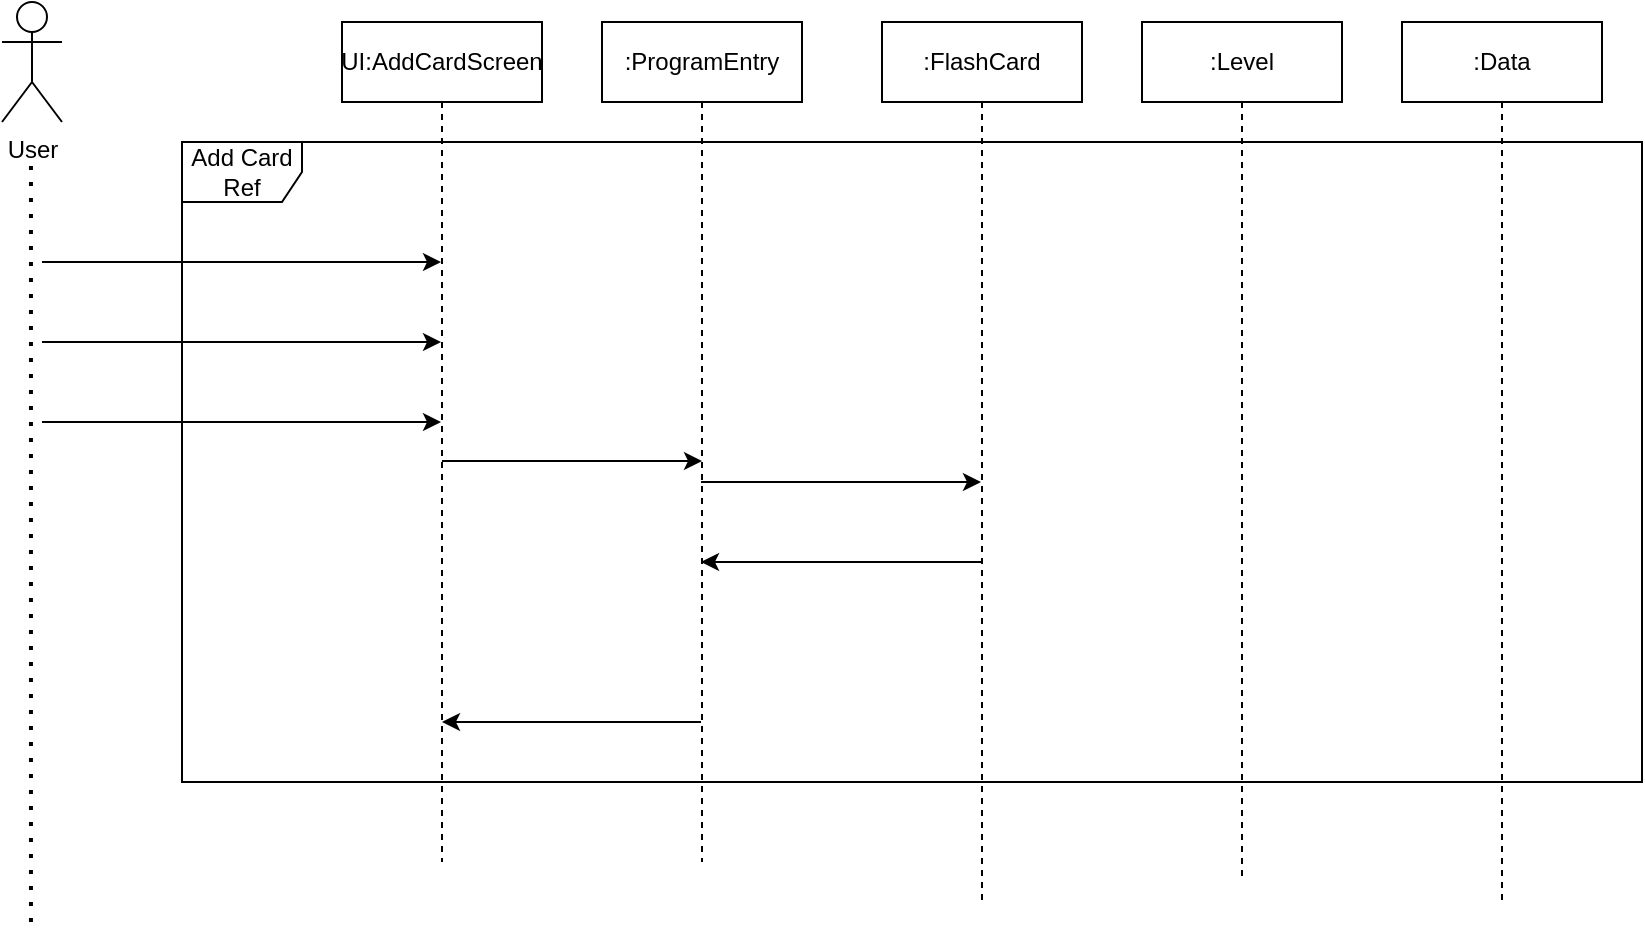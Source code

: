 <mxfile version="24.0.2" type="github">
  <diagram name="Page-1" id="2YBvvXClWsGukQMizWep">
    <mxGraphModel dx="1804" dy="640" grid="1" gridSize="10" guides="1" tooltips="1" connect="1" arrows="1" fold="1" page="1" pageScale="1" pageWidth="850" pageHeight="1100" math="0" shadow="0">
      <root>
        <mxCell id="0" />
        <mxCell id="1" parent="0" />
        <mxCell id="aM9ryv3xv72pqoxQDRHE-1" value="UI:AddCardScreen" style="shape=umlLifeline;perimeter=lifelinePerimeter;whiteSpace=wrap;html=1;container=0;dropTarget=0;collapsible=0;recursiveResize=0;outlineConnect=0;portConstraint=eastwest;newEdgeStyle={&quot;edgeStyle&quot;:&quot;elbowEdgeStyle&quot;,&quot;elbow&quot;:&quot;vertical&quot;,&quot;curved&quot;:0,&quot;rounded&quot;:0};" parent="1" vertex="1">
          <mxGeometry x="150" y="120" width="100" height="420" as="geometry" />
        </mxCell>
        <mxCell id="aM9ryv3xv72pqoxQDRHE-5" value=":ProgramEntry" style="shape=umlLifeline;perimeter=lifelinePerimeter;whiteSpace=wrap;html=1;container=0;dropTarget=0;collapsible=0;recursiveResize=0;outlineConnect=0;portConstraint=eastwest;newEdgeStyle={&quot;edgeStyle&quot;:&quot;elbowEdgeStyle&quot;,&quot;elbow&quot;:&quot;vertical&quot;,&quot;curved&quot;:0,&quot;rounded&quot;:0};" parent="1" vertex="1">
          <mxGeometry x="280" y="120" width="100" height="420" as="geometry" />
        </mxCell>
        <mxCell id="YUh8d4OaZrOM5soigd_F-1" value="Add Card Ref" style="shape=umlFrame;whiteSpace=wrap;html=1;pointerEvents=0;" parent="1" vertex="1">
          <mxGeometry x="70" y="180" width="730" height="320" as="geometry" />
        </mxCell>
        <mxCell id="YUh8d4OaZrOM5soigd_F-2" value=":FlashCard" style="shape=umlLifeline;perimeter=lifelinePerimeter;whiteSpace=wrap;html=1;container=1;dropTarget=0;collapsible=0;recursiveResize=0;outlineConnect=0;portConstraint=eastwest;newEdgeStyle={&quot;curved&quot;:0,&quot;rounded&quot;:0};" parent="1" vertex="1">
          <mxGeometry x="420" y="120" width="100" height="440" as="geometry" />
        </mxCell>
        <mxCell id="YUh8d4OaZrOM5soigd_F-3" value=":Level" style="shape=umlLifeline;perimeter=lifelinePerimeter;whiteSpace=wrap;html=1;container=1;dropTarget=0;collapsible=0;recursiveResize=0;outlineConnect=0;portConstraint=eastwest;newEdgeStyle={&quot;curved&quot;:0,&quot;rounded&quot;:0};" parent="1" vertex="1">
          <mxGeometry x="550" y="120" width="100" height="430" as="geometry" />
        </mxCell>
        <mxCell id="YUh8d4OaZrOM5soigd_F-4" value=":Data" style="shape=umlLifeline;perimeter=lifelinePerimeter;whiteSpace=wrap;html=1;container=1;dropTarget=0;collapsible=0;recursiveResize=0;outlineConnect=0;portConstraint=eastwest;newEdgeStyle={&quot;curved&quot;:0,&quot;rounded&quot;:0};" parent="1" vertex="1">
          <mxGeometry x="680" y="120" width="100" height="440" as="geometry" />
        </mxCell>
        <mxCell id="YUh8d4OaZrOM5soigd_F-5" value="User" style="shape=umlActor;verticalLabelPosition=bottom;verticalAlign=top;html=1;outlineConnect=0;" parent="1" vertex="1">
          <mxGeometry x="-20" y="110" width="30" height="60" as="geometry" />
        </mxCell>
        <mxCell id="YUh8d4OaZrOM5soigd_F-7" value="" style="endArrow=none;dashed=1;html=1;dashPattern=1 3;strokeWidth=2;rounded=0;" parent="1" edge="1">
          <mxGeometry width="50" height="50" relative="1" as="geometry">
            <mxPoint x="-5.53" y="570" as="sourcePoint" />
            <mxPoint x="-5.53" y="190" as="targetPoint" />
          </mxGeometry>
        </mxCell>
        <mxCell id="548Dcg6xIAPnq4ezfdzh-2" value="" style="endArrow=classic;html=1;rounded=0;" edge="1" parent="1" target="aM9ryv3xv72pqoxQDRHE-1">
          <mxGeometry width="50" height="50" relative="1" as="geometry">
            <mxPoint y="240" as="sourcePoint" />
            <mxPoint x="400" y="280" as="targetPoint" />
            <Array as="points">
              <mxPoint x="100" y="240" />
            </Array>
          </mxGeometry>
        </mxCell>
        <mxCell id="548Dcg6xIAPnq4ezfdzh-5" value="" style="endArrow=classic;html=1;rounded=0;" edge="1" parent="1" target="aM9ryv3xv72pqoxQDRHE-1">
          <mxGeometry width="50" height="50" relative="1" as="geometry">
            <mxPoint y="280" as="sourcePoint" />
            <mxPoint x="200" y="310" as="targetPoint" />
          </mxGeometry>
        </mxCell>
        <mxCell id="548Dcg6xIAPnq4ezfdzh-6" value="" style="endArrow=classic;html=1;rounded=0;" edge="1" parent="1" target="aM9ryv3xv72pqoxQDRHE-1">
          <mxGeometry width="50" height="50" relative="1" as="geometry">
            <mxPoint y="320" as="sourcePoint" />
            <mxPoint x="400" y="280" as="targetPoint" />
          </mxGeometry>
        </mxCell>
        <mxCell id="548Dcg6xIAPnq4ezfdzh-8" value="" style="endArrow=classic;html=1;rounded=0;" edge="1" parent="1">
          <mxGeometry width="50" height="50" relative="1" as="geometry">
            <mxPoint x="200" y="339.5" as="sourcePoint" />
            <mxPoint x="330" y="339.5" as="targetPoint" />
            <Array as="points">
              <mxPoint x="260" y="339.5" />
            </Array>
          </mxGeometry>
        </mxCell>
        <mxCell id="548Dcg6xIAPnq4ezfdzh-9" value="" style="endArrow=classic;html=1;rounded=0;" edge="1" parent="1" source="aM9ryv3xv72pqoxQDRHE-5" target="aM9ryv3xv72pqoxQDRHE-1">
          <mxGeometry width="50" height="50" relative="1" as="geometry">
            <mxPoint x="350" y="330" as="sourcePoint" />
            <mxPoint x="400" y="280" as="targetPoint" />
            <Array as="points">
              <mxPoint x="270" y="470" />
            </Array>
          </mxGeometry>
        </mxCell>
        <mxCell id="548Dcg6xIAPnq4ezfdzh-10" value="" style="endArrow=classic;html=1;rounded=0;" edge="1" parent="1">
          <mxGeometry width="50" height="50" relative="1" as="geometry">
            <mxPoint x="329.5" y="350" as="sourcePoint" />
            <mxPoint x="469.5" y="350" as="targetPoint" />
          </mxGeometry>
        </mxCell>
        <mxCell id="548Dcg6xIAPnq4ezfdzh-11" value="" style="endArrow=classic;html=1;rounded=0;" edge="1" parent="1">
          <mxGeometry width="50" height="50" relative="1" as="geometry">
            <mxPoint x="469.5" y="390" as="sourcePoint" />
            <mxPoint x="329.5" y="390" as="targetPoint" />
            <Array as="points" />
          </mxGeometry>
        </mxCell>
      </root>
    </mxGraphModel>
  </diagram>
</mxfile>
